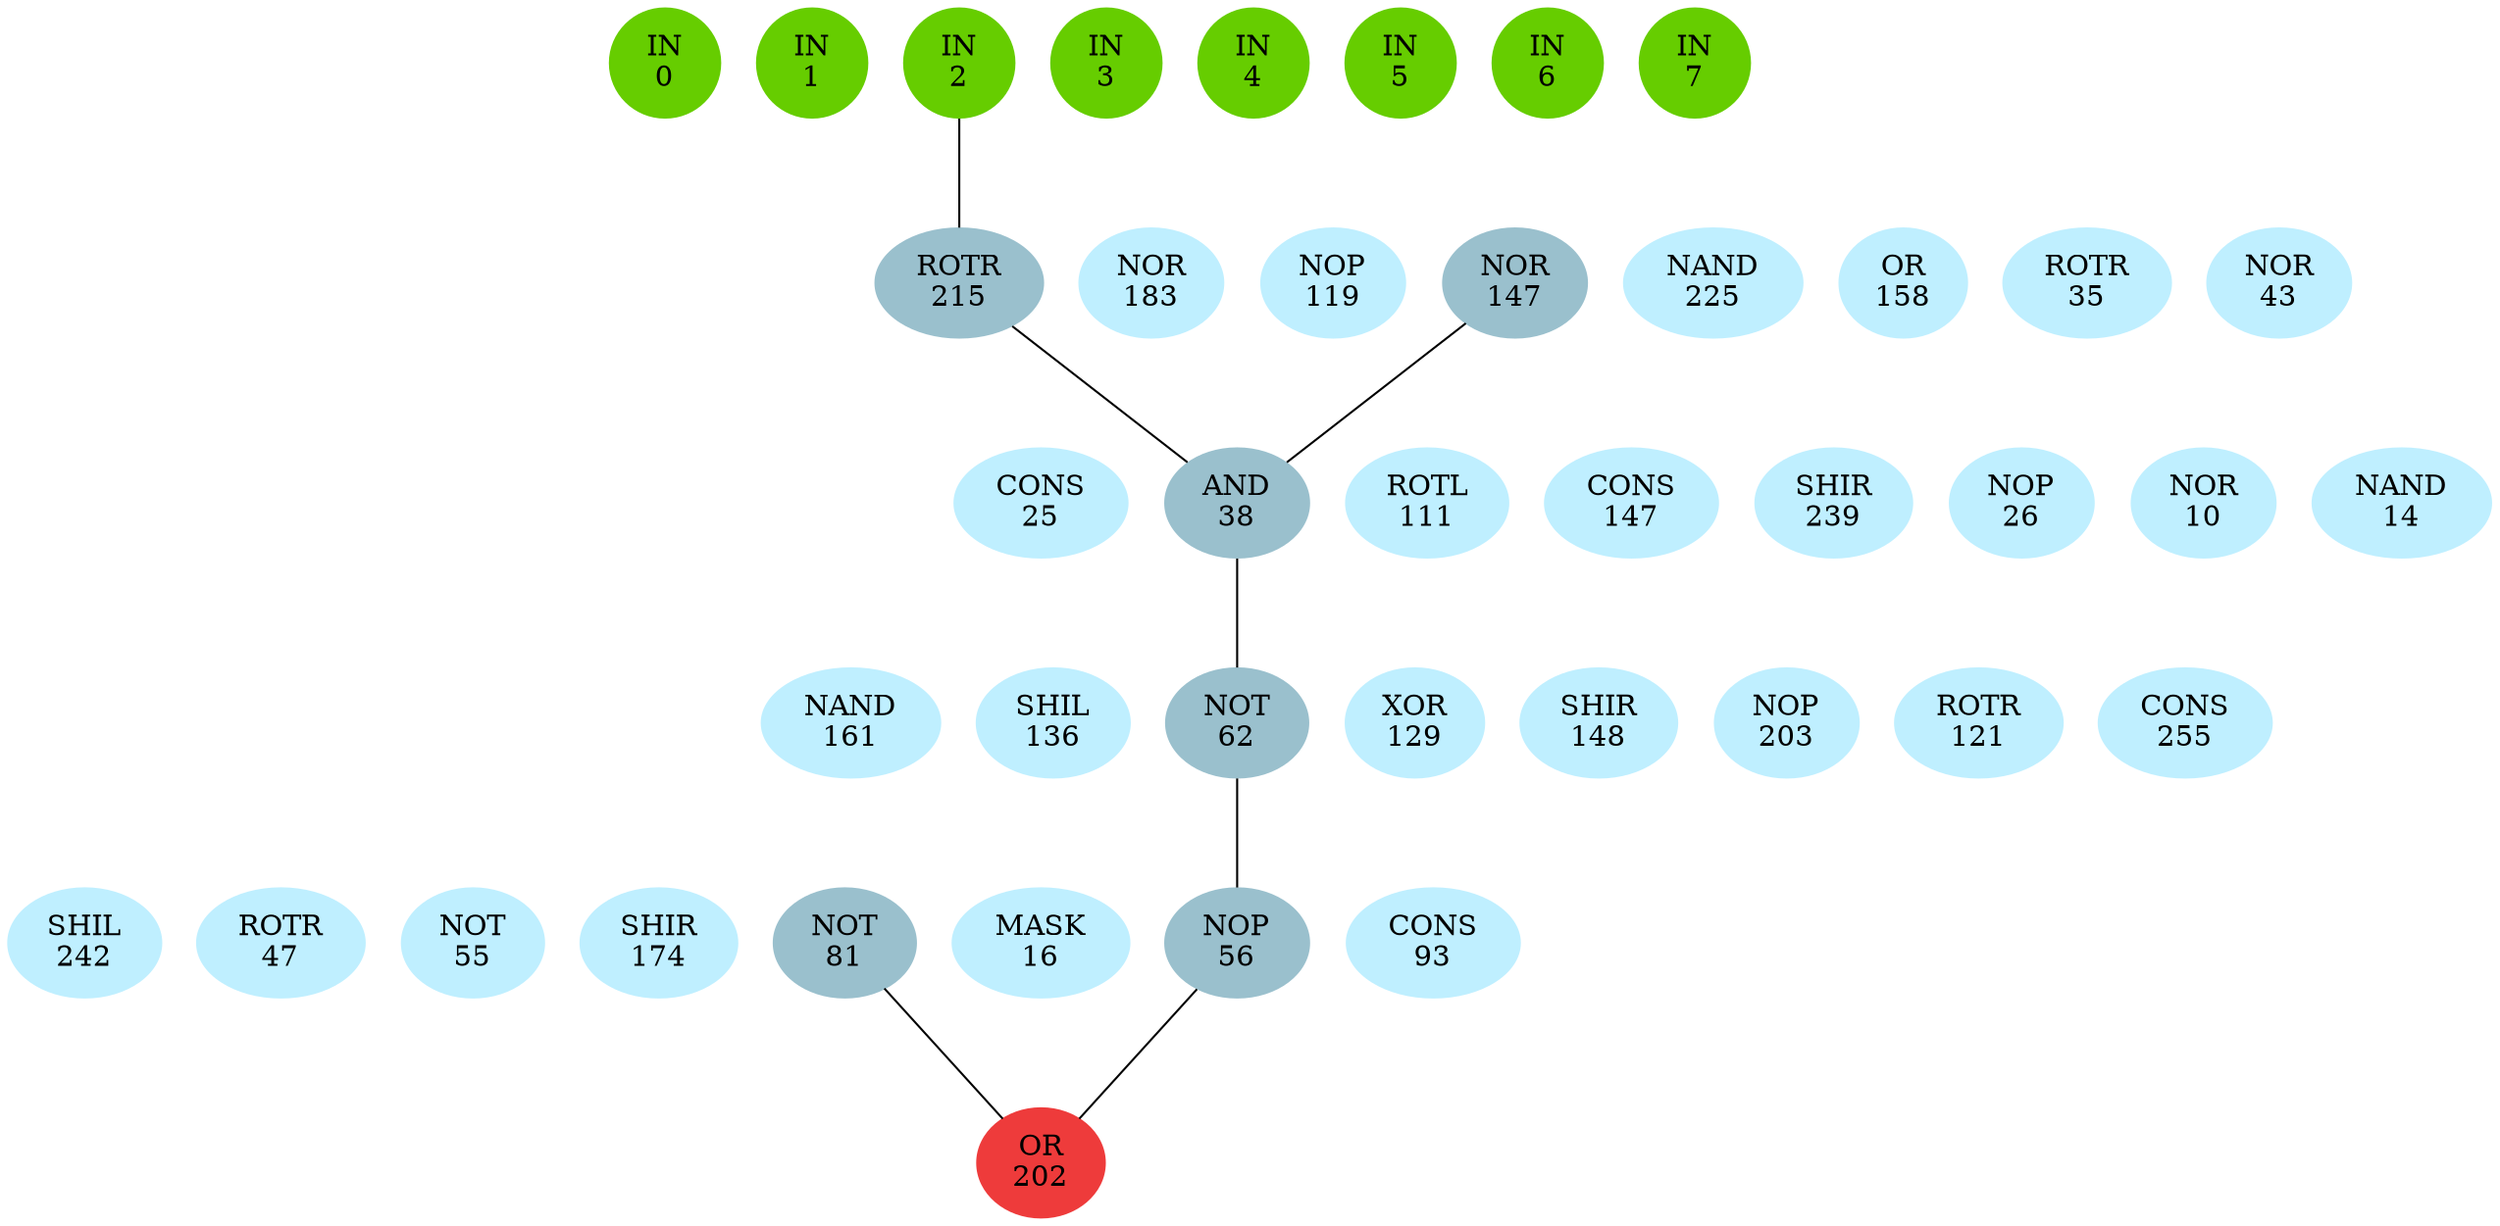 graph EACircuit {
rankdir=BT;
ranksep=0.75;
ordering=out;
splines=polyline;
node [style=filled, color=lightblue2];

{ rank=same;
node [color=chartreuse3];
"-1_0"[label="IN\n0"];
node [color=chartreuse3];
"-1_1"[label="IN\n1"];
node [color=chartreuse3];
"-1_2"[label="IN\n2"];
node [color=chartreuse3];
"-1_3"[label="IN\n3"];
node [color=chartreuse3];
"-1_4"[label="IN\n4"];
node [color=chartreuse3];
"-1_5"[label="IN\n5"];
node [color=chartreuse3];
"-1_6"[label="IN\n6"];
node [color=chartreuse3];
"-1_7"[label="IN\n7"];
}
{ rank=same;
node [color=lightblue3];
"0_0"[label="ROTR\n215"];
node [color=lightblue1];
"0_1"[label="NOR\n183"];
node [color=lightblue1];
"0_2"[label="NOP\n119"];
node [color=lightblue3];
"0_3"[label="NOR\n147"];
node [color=lightblue1];
"0_4"[label="NAND\n225"];
node [color=lightblue1];
"0_5"[label="OR\n158"];
node [color=lightblue1];
"0_6"[label="ROTR\n35"];
node [color=lightblue1];
"0_7"[label="NOR\n43"];
}
{ rank=same;
node [color=lightblue1];
"1_0"[label="CONS\n25"];
node [color=lightblue3];
"1_1"[label="AND\n38"];
node [color=lightblue1];
"1_2"[label="ROTL\n111"];
node [color=lightblue1];
"1_3"[label="CONS\n147"];
node [color=lightblue1];
"1_4"[label="SHIR\n239"];
node [color=lightblue1];
"1_5"[label="NOP\n26"];
node [color=lightblue1];
"1_6"[label="NOR\n10"];
node [color=lightblue1];
"1_7"[label="NAND\n14"];
}
{ rank=same;
node [color=lightblue1];
"2_0"[label="NAND\n161"];
node [color=lightblue1];
"2_1"[label="SHIL\n136"];
node [color=lightblue3];
"2_2"[label="NOT\n62"];
node [color=lightblue1];
"2_3"[label="XOR\n129"];
node [color=lightblue1];
"2_4"[label="SHIR\n148"];
node [color=lightblue1];
"2_5"[label="NOP\n203"];
node [color=lightblue1];
"2_6"[label="ROTR\n121"];
node [color=lightblue1];
"2_7"[label="CONS\n255"];
}
{ rank=same;
node [color=lightblue1];
"3_0"[label="SHIL\n242"];
node [color=lightblue1];
"3_1"[label="ROTR\n47"];
node [color=lightblue1];
"3_2"[label="NOT\n55"];
node [color=lightblue1];
"3_3"[label="SHIR\n174"];
node [color=lightblue3];
"3_4"[label="NOT\n81"];
node [color=lightblue1];
"3_5"[label="MASK\n16"];
node [color=lightblue3];
"3_6"[label="NOP\n56"];
node [color=lightblue1];
"3_7"[label="CONS\n93"];
}
{ rank=same;
node [color=brown2];
"4_0"[label="OR\n202"];
}
edge[style=invis];
"-1_0" -- "-1_1" -- "-1_2" -- "-1_3" -- "-1_4" -- "-1_5" -- "-1_6" -- "-1_7";
"0_0" -- "0_1" -- "0_2" -- "0_3" -- "0_4" -- "0_5" -- "0_6" -- "0_7";
"1_0" -- "1_1" -- "1_2" -- "1_3" -- "1_4" -- "1_5" -- "1_6" -- "1_7";
"2_0" -- "2_1" -- "2_2" -- "2_3" -- "2_4" -- "2_5" -- "2_6" -- "2_7";
"3_0" -- "3_1" -- "3_2" -- "3_3" -- "3_4" -- "3_5" -- "3_6" -- "3_7";
"4_0" -- "4_0";
edge[style=solid];
"0_0" -- "-1_2";
"1_1" -- "0_0";
"1_1" -- "0_3";
"2_2" -- "1_1";
"3_6" -- "2_2";
"4_0" -- "3_4";
"4_0" -- "3_6";
}
